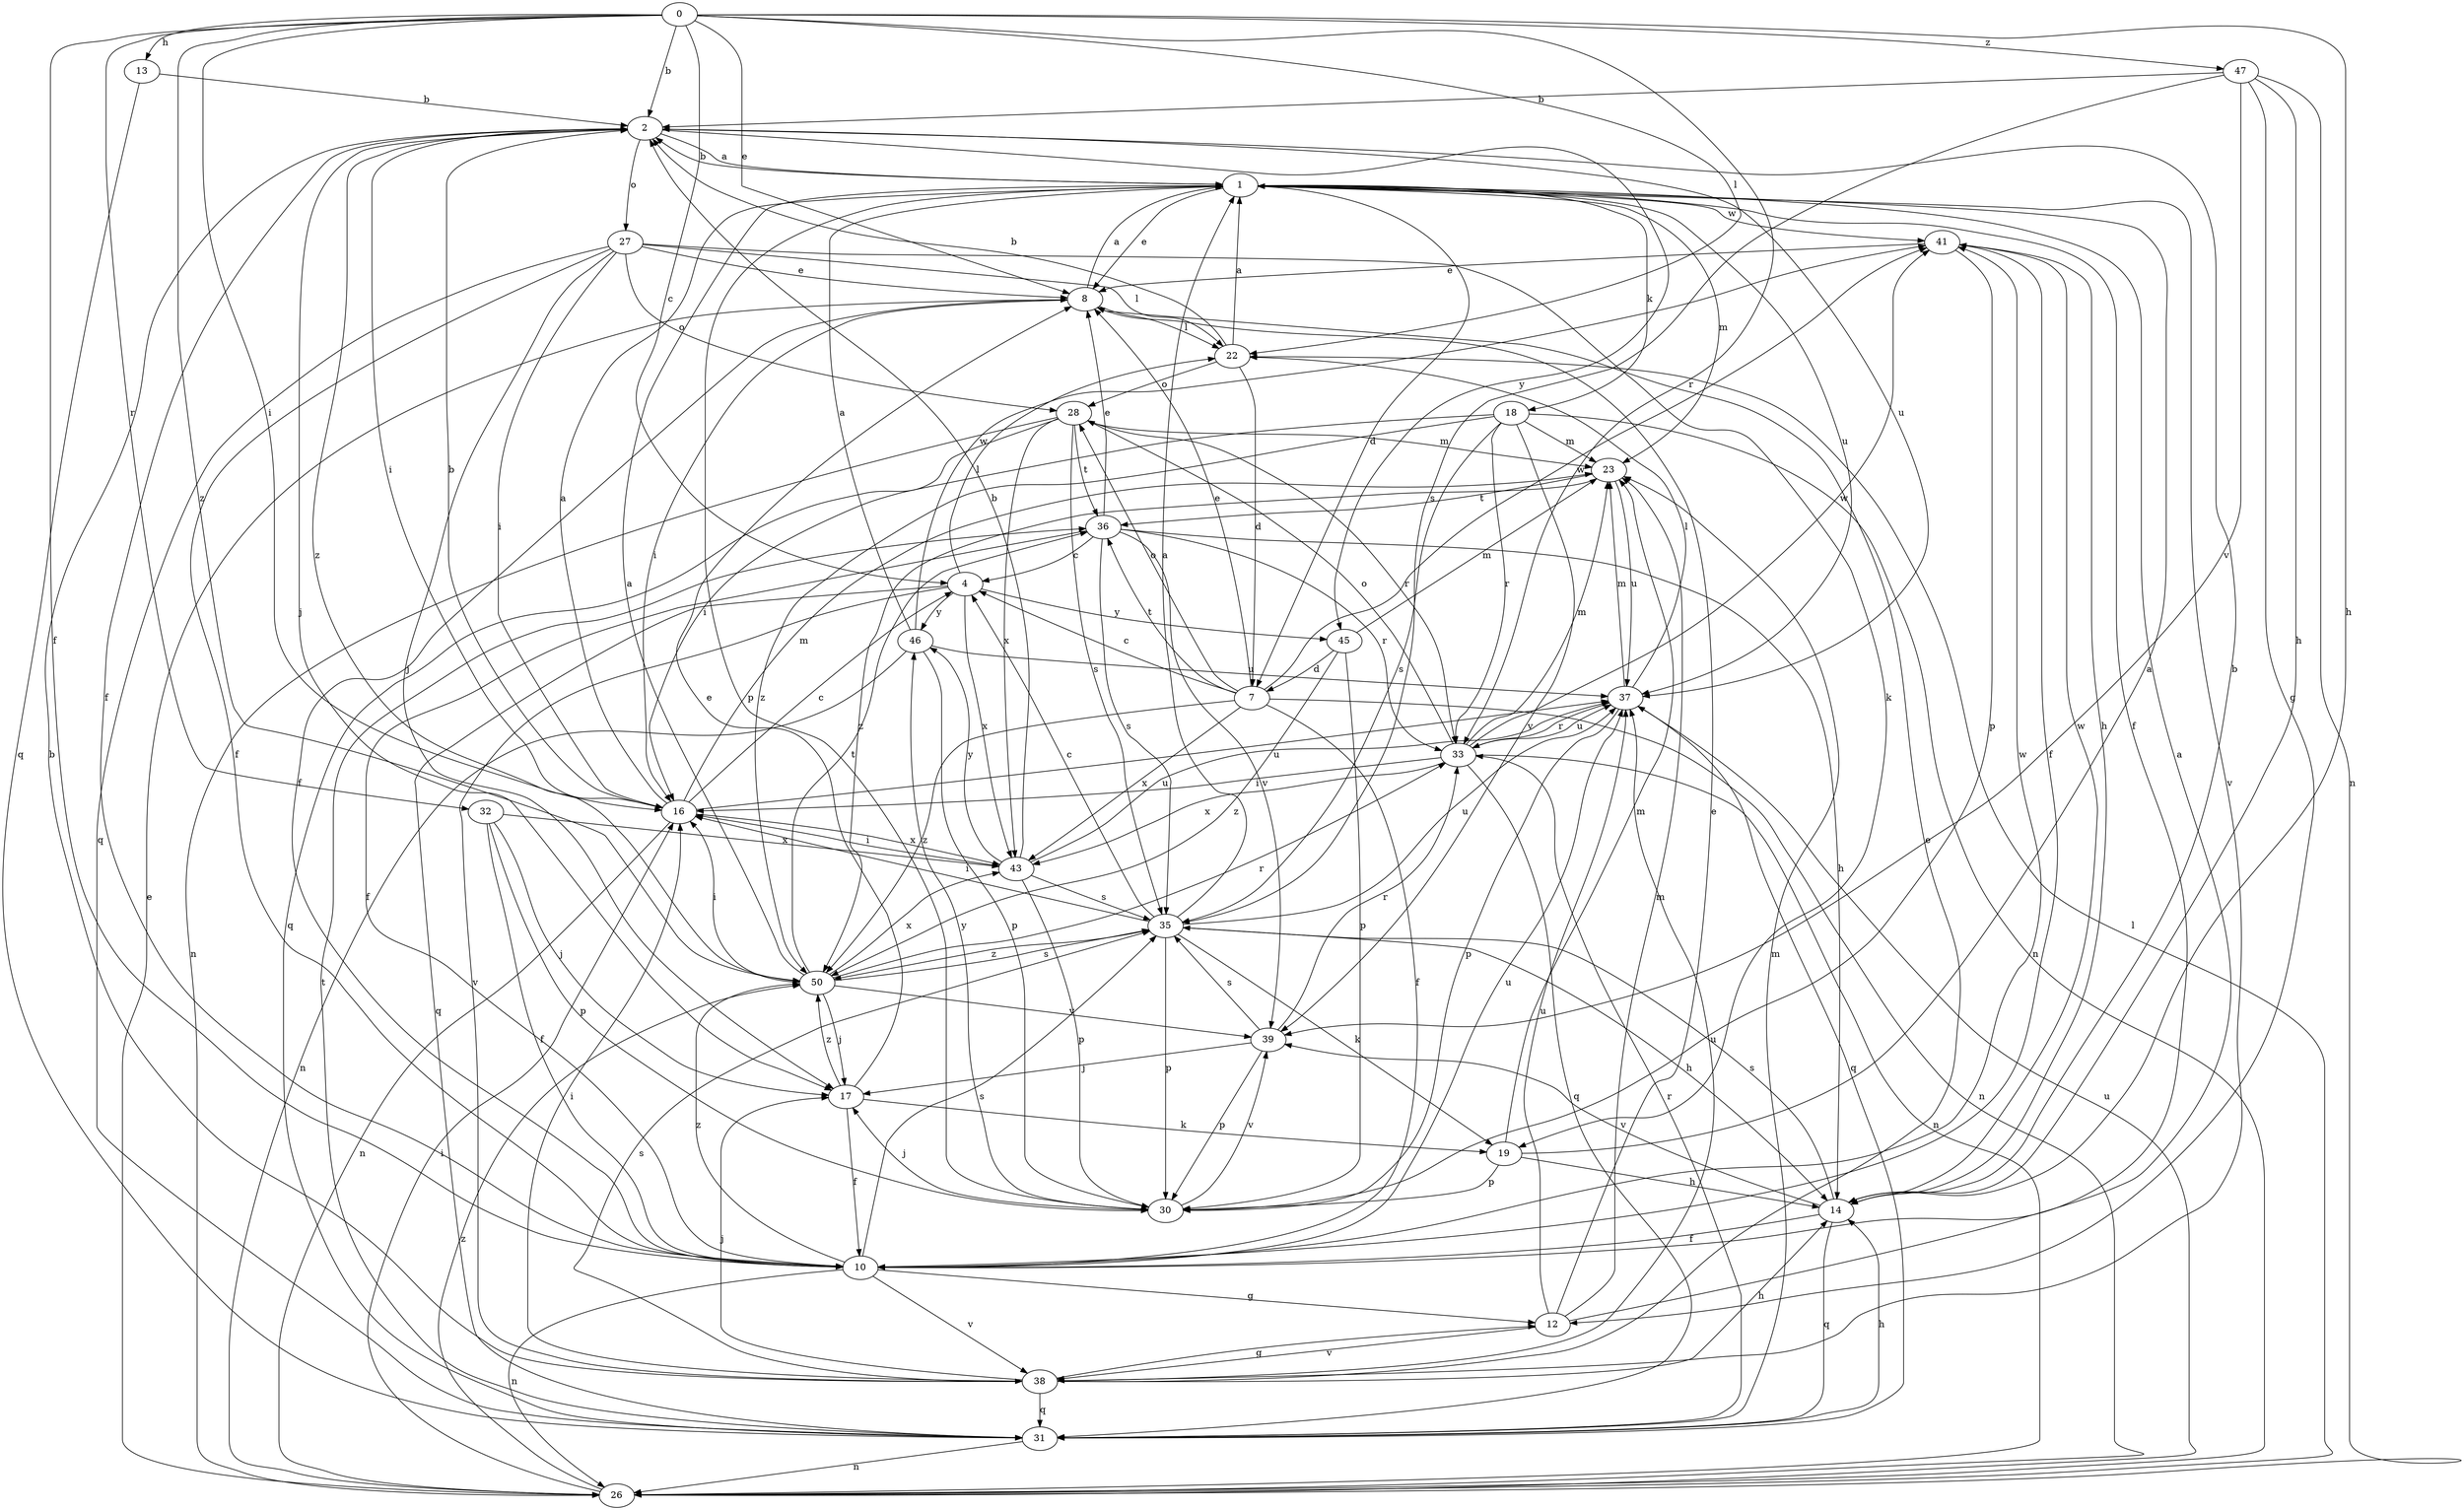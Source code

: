 strict digraph  {
0;
1;
2;
4;
7;
8;
10;
12;
13;
14;
16;
17;
18;
19;
22;
23;
26;
27;
28;
30;
31;
32;
33;
35;
36;
37;
38;
39;
41;
43;
45;
46;
47;
50;
0 -> 2  [label=b];
0 -> 4  [label=c];
0 -> 8  [label=e];
0 -> 10  [label=f];
0 -> 13  [label=h];
0 -> 14  [label=h];
0 -> 16  [label=i];
0 -> 22  [label=l];
0 -> 32  [label=r];
0 -> 33  [label=r];
0 -> 47  [label=z];
0 -> 50  [label=z];
1 -> 2  [label=b];
1 -> 7  [label=d];
1 -> 8  [label=e];
1 -> 10  [label=f];
1 -> 18  [label=k];
1 -> 23  [label=m];
1 -> 30  [label=p];
1 -> 37  [label=u];
1 -> 38  [label=v];
1 -> 41  [label=w];
2 -> 1  [label=a];
2 -> 10  [label=f];
2 -> 16  [label=i];
2 -> 17  [label=j];
2 -> 27  [label=o];
2 -> 37  [label=u];
2 -> 45  [label=y];
2 -> 50  [label=z];
4 -> 22  [label=l];
4 -> 31  [label=q];
4 -> 38  [label=v];
4 -> 43  [label=x];
4 -> 45  [label=y];
4 -> 46  [label=y];
7 -> 4  [label=c];
7 -> 8  [label=e];
7 -> 10  [label=f];
7 -> 26  [label=n];
7 -> 28  [label=o];
7 -> 36  [label=t];
7 -> 41  [label=w];
7 -> 43  [label=x];
7 -> 50  [label=z];
8 -> 1  [label=a];
8 -> 10  [label=f];
8 -> 16  [label=i];
8 -> 22  [label=l];
10 -> 12  [label=g];
10 -> 26  [label=n];
10 -> 35  [label=s];
10 -> 37  [label=u];
10 -> 38  [label=v];
10 -> 41  [label=w];
10 -> 50  [label=z];
12 -> 1  [label=a];
12 -> 8  [label=e];
12 -> 23  [label=m];
12 -> 37  [label=u];
12 -> 38  [label=v];
13 -> 2  [label=b];
13 -> 31  [label=q];
14 -> 2  [label=b];
14 -> 10  [label=f];
14 -> 31  [label=q];
14 -> 35  [label=s];
14 -> 39  [label=v];
14 -> 41  [label=w];
16 -> 1  [label=a];
16 -> 2  [label=b];
16 -> 4  [label=c];
16 -> 23  [label=m];
16 -> 26  [label=n];
16 -> 37  [label=u];
16 -> 43  [label=x];
17 -> 8  [label=e];
17 -> 10  [label=f];
17 -> 19  [label=k];
17 -> 50  [label=z];
18 -> 16  [label=i];
18 -> 23  [label=m];
18 -> 26  [label=n];
18 -> 33  [label=r];
18 -> 35  [label=s];
18 -> 39  [label=v];
18 -> 50  [label=z];
19 -> 1  [label=a];
19 -> 14  [label=h];
19 -> 23  [label=m];
19 -> 30  [label=p];
22 -> 1  [label=a];
22 -> 2  [label=b];
22 -> 7  [label=d];
22 -> 28  [label=o];
23 -> 36  [label=t];
23 -> 37  [label=u];
23 -> 50  [label=z];
26 -> 8  [label=e];
26 -> 16  [label=i];
26 -> 22  [label=l];
26 -> 37  [label=u];
26 -> 50  [label=z];
27 -> 8  [label=e];
27 -> 10  [label=f];
27 -> 16  [label=i];
27 -> 17  [label=j];
27 -> 19  [label=k];
27 -> 22  [label=l];
27 -> 28  [label=o];
27 -> 31  [label=q];
28 -> 23  [label=m];
28 -> 26  [label=n];
28 -> 31  [label=q];
28 -> 33  [label=r];
28 -> 35  [label=s];
28 -> 36  [label=t];
28 -> 43  [label=x];
30 -> 17  [label=j];
30 -> 39  [label=v];
30 -> 46  [label=y];
31 -> 14  [label=h];
31 -> 23  [label=m];
31 -> 26  [label=n];
31 -> 33  [label=r];
31 -> 36  [label=t];
32 -> 10  [label=f];
32 -> 17  [label=j];
32 -> 30  [label=p];
32 -> 43  [label=x];
33 -> 16  [label=i];
33 -> 23  [label=m];
33 -> 26  [label=n];
33 -> 28  [label=o];
33 -> 31  [label=q];
33 -> 37  [label=u];
33 -> 41  [label=w];
33 -> 43  [label=x];
35 -> 1  [label=a];
35 -> 4  [label=c];
35 -> 14  [label=h];
35 -> 16  [label=i];
35 -> 19  [label=k];
35 -> 30  [label=p];
35 -> 37  [label=u];
35 -> 50  [label=z];
36 -> 4  [label=c];
36 -> 8  [label=e];
36 -> 10  [label=f];
36 -> 14  [label=h];
36 -> 33  [label=r];
36 -> 35  [label=s];
36 -> 39  [label=v];
37 -> 22  [label=l];
37 -> 23  [label=m];
37 -> 30  [label=p];
37 -> 31  [label=q];
37 -> 33  [label=r];
38 -> 2  [label=b];
38 -> 8  [label=e];
38 -> 12  [label=g];
38 -> 14  [label=h];
38 -> 16  [label=i];
38 -> 17  [label=j];
38 -> 31  [label=q];
38 -> 35  [label=s];
38 -> 37  [label=u];
39 -> 17  [label=j];
39 -> 30  [label=p];
39 -> 33  [label=r];
39 -> 35  [label=s];
41 -> 8  [label=e];
41 -> 10  [label=f];
41 -> 14  [label=h];
41 -> 30  [label=p];
43 -> 2  [label=b];
43 -> 16  [label=i];
43 -> 30  [label=p];
43 -> 35  [label=s];
43 -> 37  [label=u];
43 -> 46  [label=y];
45 -> 7  [label=d];
45 -> 23  [label=m];
45 -> 30  [label=p];
45 -> 50  [label=z];
46 -> 1  [label=a];
46 -> 26  [label=n];
46 -> 30  [label=p];
46 -> 37  [label=u];
46 -> 41  [label=w];
47 -> 2  [label=b];
47 -> 12  [label=g];
47 -> 14  [label=h];
47 -> 26  [label=n];
47 -> 35  [label=s];
47 -> 39  [label=v];
50 -> 1  [label=a];
50 -> 16  [label=i];
50 -> 17  [label=j];
50 -> 33  [label=r];
50 -> 35  [label=s];
50 -> 36  [label=t];
50 -> 39  [label=v];
50 -> 43  [label=x];
}
